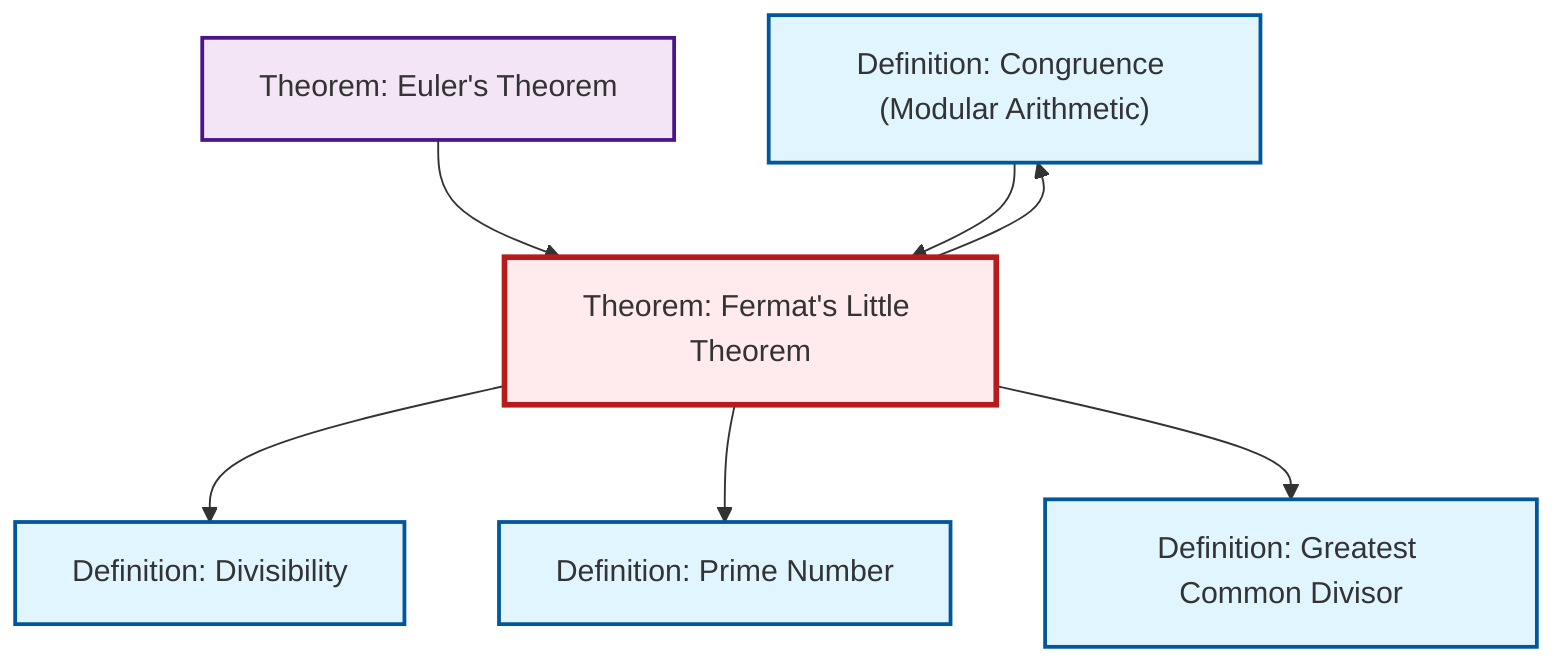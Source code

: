 graph TD
    classDef definition fill:#e1f5fe,stroke:#01579b,stroke-width:2px
    classDef theorem fill:#f3e5f5,stroke:#4a148c,stroke-width:2px
    classDef axiom fill:#fff3e0,stroke:#e65100,stroke-width:2px
    classDef example fill:#e8f5e9,stroke:#1b5e20,stroke-width:2px
    classDef current fill:#ffebee,stroke:#b71c1c,stroke-width:3px
    def-congruence["Definition: Congruence (Modular Arithmetic)"]:::definition
    def-gcd["Definition: Greatest Common Divisor"]:::definition
    def-divisibility["Definition: Divisibility"]:::definition
    def-prime["Definition: Prime Number"]:::definition
    thm-euler["Theorem: Euler's Theorem"]:::theorem
    thm-fermat-little["Theorem: Fermat's Little Theorem"]:::theorem
    thm-euler --> thm-fermat-little
    thm-fermat-little --> def-divisibility
    def-congruence --> thm-fermat-little
    thm-fermat-little --> def-prime
    thm-fermat-little --> def-congruence
    thm-fermat-little --> def-gcd
    class thm-fermat-little current